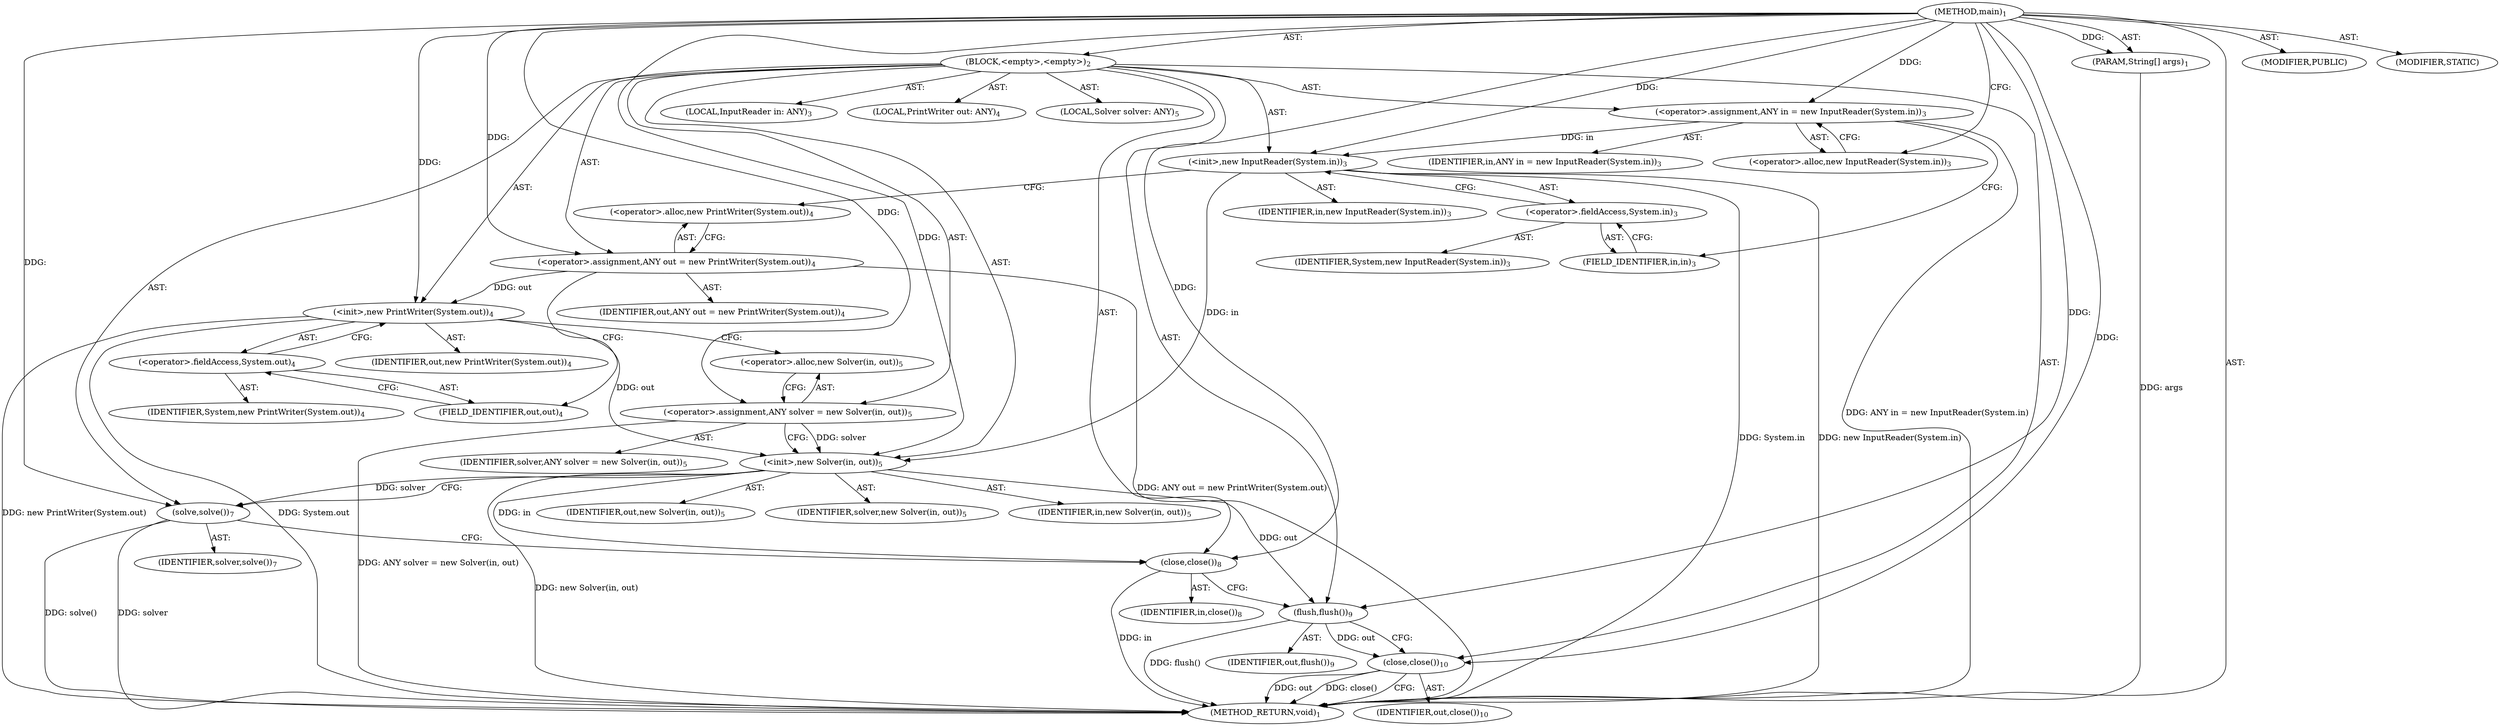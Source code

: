 digraph "main" {  
"23" [label = <(METHOD,main)<SUB>1</SUB>> ]
"24" [label = <(PARAM,String[] args)<SUB>1</SUB>> ]
"25" [label = <(BLOCK,&lt;empty&gt;,&lt;empty&gt;)<SUB>2</SUB>> ]
"4" [label = <(LOCAL,InputReader in: ANY)<SUB>3</SUB>> ]
"26" [label = <(&lt;operator&gt;.assignment,ANY in = new InputReader(System.in))<SUB>3</SUB>> ]
"27" [label = <(IDENTIFIER,in,ANY in = new InputReader(System.in))<SUB>3</SUB>> ]
"28" [label = <(&lt;operator&gt;.alloc,new InputReader(System.in))<SUB>3</SUB>> ]
"29" [label = <(&lt;init&gt;,new InputReader(System.in))<SUB>3</SUB>> ]
"3" [label = <(IDENTIFIER,in,new InputReader(System.in))<SUB>3</SUB>> ]
"30" [label = <(&lt;operator&gt;.fieldAccess,System.in)<SUB>3</SUB>> ]
"31" [label = <(IDENTIFIER,System,new InputReader(System.in))<SUB>3</SUB>> ]
"32" [label = <(FIELD_IDENTIFIER,in,in)<SUB>3</SUB>> ]
"6" [label = <(LOCAL,PrintWriter out: ANY)<SUB>4</SUB>> ]
"33" [label = <(&lt;operator&gt;.assignment,ANY out = new PrintWriter(System.out))<SUB>4</SUB>> ]
"34" [label = <(IDENTIFIER,out,ANY out = new PrintWriter(System.out))<SUB>4</SUB>> ]
"35" [label = <(&lt;operator&gt;.alloc,new PrintWriter(System.out))<SUB>4</SUB>> ]
"36" [label = <(&lt;init&gt;,new PrintWriter(System.out))<SUB>4</SUB>> ]
"5" [label = <(IDENTIFIER,out,new PrintWriter(System.out))<SUB>4</SUB>> ]
"37" [label = <(&lt;operator&gt;.fieldAccess,System.out)<SUB>4</SUB>> ]
"38" [label = <(IDENTIFIER,System,new PrintWriter(System.out))<SUB>4</SUB>> ]
"39" [label = <(FIELD_IDENTIFIER,out,out)<SUB>4</SUB>> ]
"8" [label = <(LOCAL,Solver solver: ANY)<SUB>5</SUB>> ]
"40" [label = <(&lt;operator&gt;.assignment,ANY solver = new Solver(in, out))<SUB>5</SUB>> ]
"41" [label = <(IDENTIFIER,solver,ANY solver = new Solver(in, out))<SUB>5</SUB>> ]
"42" [label = <(&lt;operator&gt;.alloc,new Solver(in, out))<SUB>5</SUB>> ]
"43" [label = <(&lt;init&gt;,new Solver(in, out))<SUB>5</SUB>> ]
"7" [label = <(IDENTIFIER,solver,new Solver(in, out))<SUB>5</SUB>> ]
"44" [label = <(IDENTIFIER,in,new Solver(in, out))<SUB>5</SUB>> ]
"45" [label = <(IDENTIFIER,out,new Solver(in, out))<SUB>5</SUB>> ]
"46" [label = <(solve,solve())<SUB>7</SUB>> ]
"47" [label = <(IDENTIFIER,solver,solve())<SUB>7</SUB>> ]
"48" [label = <(close,close())<SUB>8</SUB>> ]
"49" [label = <(IDENTIFIER,in,close())<SUB>8</SUB>> ]
"50" [label = <(flush,flush())<SUB>9</SUB>> ]
"51" [label = <(IDENTIFIER,out,flush())<SUB>9</SUB>> ]
"52" [label = <(close,close())<SUB>10</SUB>> ]
"53" [label = <(IDENTIFIER,out,close())<SUB>10</SUB>> ]
"54" [label = <(MODIFIER,PUBLIC)> ]
"55" [label = <(MODIFIER,STATIC)> ]
"56" [label = <(METHOD_RETURN,void)<SUB>1</SUB>> ]
  "23" -> "24"  [ label = "AST: "] 
  "23" -> "25"  [ label = "AST: "] 
  "23" -> "54"  [ label = "AST: "] 
  "23" -> "55"  [ label = "AST: "] 
  "23" -> "56"  [ label = "AST: "] 
  "25" -> "4"  [ label = "AST: "] 
  "25" -> "26"  [ label = "AST: "] 
  "25" -> "29"  [ label = "AST: "] 
  "25" -> "6"  [ label = "AST: "] 
  "25" -> "33"  [ label = "AST: "] 
  "25" -> "36"  [ label = "AST: "] 
  "25" -> "8"  [ label = "AST: "] 
  "25" -> "40"  [ label = "AST: "] 
  "25" -> "43"  [ label = "AST: "] 
  "25" -> "46"  [ label = "AST: "] 
  "25" -> "48"  [ label = "AST: "] 
  "25" -> "50"  [ label = "AST: "] 
  "25" -> "52"  [ label = "AST: "] 
  "26" -> "27"  [ label = "AST: "] 
  "26" -> "28"  [ label = "AST: "] 
  "29" -> "3"  [ label = "AST: "] 
  "29" -> "30"  [ label = "AST: "] 
  "30" -> "31"  [ label = "AST: "] 
  "30" -> "32"  [ label = "AST: "] 
  "33" -> "34"  [ label = "AST: "] 
  "33" -> "35"  [ label = "AST: "] 
  "36" -> "5"  [ label = "AST: "] 
  "36" -> "37"  [ label = "AST: "] 
  "37" -> "38"  [ label = "AST: "] 
  "37" -> "39"  [ label = "AST: "] 
  "40" -> "41"  [ label = "AST: "] 
  "40" -> "42"  [ label = "AST: "] 
  "43" -> "7"  [ label = "AST: "] 
  "43" -> "44"  [ label = "AST: "] 
  "43" -> "45"  [ label = "AST: "] 
  "46" -> "47"  [ label = "AST: "] 
  "48" -> "49"  [ label = "AST: "] 
  "50" -> "51"  [ label = "AST: "] 
  "52" -> "53"  [ label = "AST: "] 
  "26" -> "32"  [ label = "CFG: "] 
  "29" -> "35"  [ label = "CFG: "] 
  "33" -> "39"  [ label = "CFG: "] 
  "36" -> "42"  [ label = "CFG: "] 
  "40" -> "43"  [ label = "CFG: "] 
  "43" -> "46"  [ label = "CFG: "] 
  "46" -> "48"  [ label = "CFG: "] 
  "48" -> "50"  [ label = "CFG: "] 
  "50" -> "52"  [ label = "CFG: "] 
  "52" -> "56"  [ label = "CFG: "] 
  "28" -> "26"  [ label = "CFG: "] 
  "30" -> "29"  [ label = "CFG: "] 
  "35" -> "33"  [ label = "CFG: "] 
  "37" -> "36"  [ label = "CFG: "] 
  "42" -> "40"  [ label = "CFG: "] 
  "32" -> "30"  [ label = "CFG: "] 
  "39" -> "37"  [ label = "CFG: "] 
  "23" -> "28"  [ label = "CFG: "] 
  "24" -> "56"  [ label = "DDG: args"] 
  "26" -> "56"  [ label = "DDG: ANY in = new InputReader(System.in)"] 
  "29" -> "56"  [ label = "DDG: System.in"] 
  "29" -> "56"  [ label = "DDG: new InputReader(System.in)"] 
  "33" -> "56"  [ label = "DDG: ANY out = new PrintWriter(System.out)"] 
  "36" -> "56"  [ label = "DDG: System.out"] 
  "36" -> "56"  [ label = "DDG: new PrintWriter(System.out)"] 
  "40" -> "56"  [ label = "DDG: ANY solver = new Solver(in, out)"] 
  "43" -> "56"  [ label = "DDG: new Solver(in, out)"] 
  "46" -> "56"  [ label = "DDG: solver"] 
  "46" -> "56"  [ label = "DDG: solve()"] 
  "48" -> "56"  [ label = "DDG: in"] 
  "50" -> "56"  [ label = "DDG: flush()"] 
  "52" -> "56"  [ label = "DDG: out"] 
  "52" -> "56"  [ label = "DDG: close()"] 
  "23" -> "24"  [ label = "DDG: "] 
  "23" -> "26"  [ label = "DDG: "] 
  "23" -> "33"  [ label = "DDG: "] 
  "23" -> "40"  [ label = "DDG: "] 
  "26" -> "29"  [ label = "DDG: in"] 
  "23" -> "29"  [ label = "DDG: "] 
  "33" -> "36"  [ label = "DDG: out"] 
  "23" -> "36"  [ label = "DDG: "] 
  "40" -> "43"  [ label = "DDG: solver"] 
  "23" -> "43"  [ label = "DDG: "] 
  "29" -> "43"  [ label = "DDG: in"] 
  "36" -> "43"  [ label = "DDG: out"] 
  "43" -> "46"  [ label = "DDG: solver"] 
  "23" -> "46"  [ label = "DDG: "] 
  "43" -> "48"  [ label = "DDG: in"] 
  "23" -> "48"  [ label = "DDG: "] 
  "43" -> "50"  [ label = "DDG: out"] 
  "23" -> "50"  [ label = "DDG: "] 
  "50" -> "52"  [ label = "DDG: out"] 
  "23" -> "52"  [ label = "DDG: "] 
}
